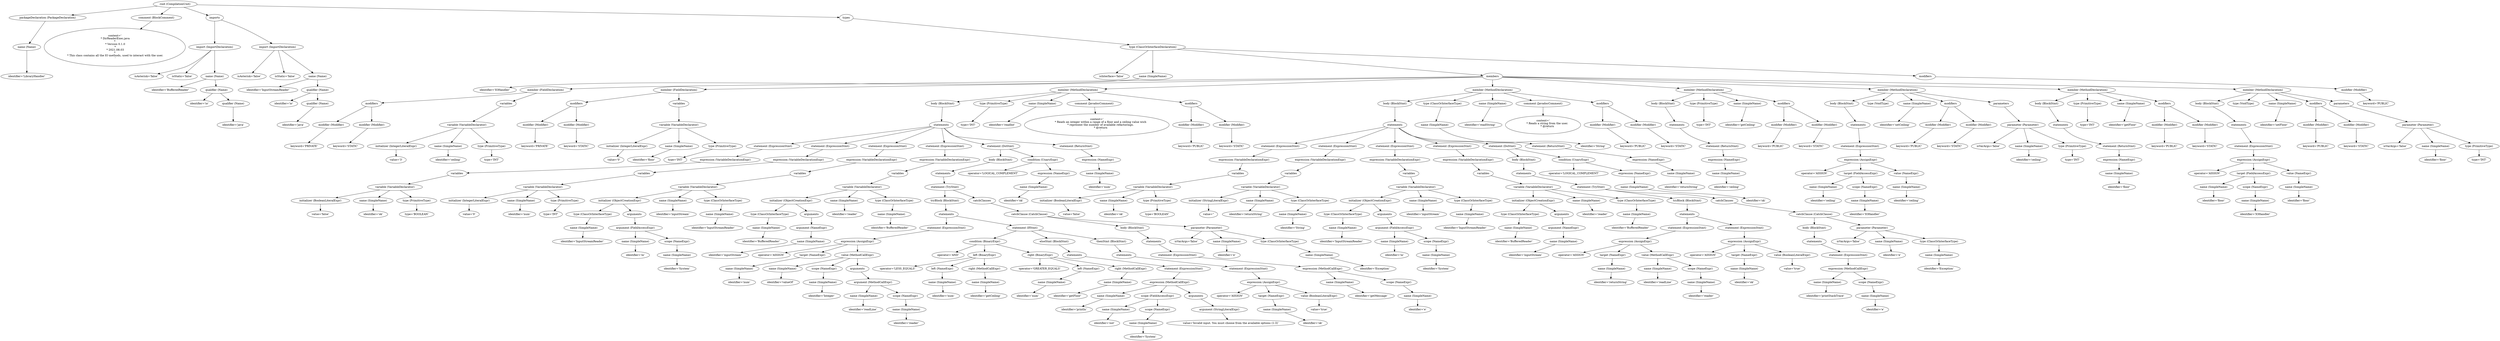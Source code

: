digraph {
n0 [label="root (CompilationUnit)"];
n1 [label="packageDeclaration (PackageDeclaration)"];
n0 -> n1;
n2 [label="name (Name)"];
n1 -> n2;
n3 [label="identifier='LibraryHandler'"];
n2 -> n3;
n4 [label="comment (BlockComment)"];
n0 -> n4;
n5 [label="content='
 * DirReaderExec.java
 * 
 * Version 0.1.0
 *
 * 2021.08.03
 * 
 * This class contains all the IO methods, used to interact with the user.
 '"];
n4 -> n5;
n6 [label="imports"];
n0 -> n6;
n7 [label="import (ImportDeclaration)"];
n6 -> n7;
n8 [label="isAsterisk='false'"];
n7 -> n8;
n9 [label="isStatic='false'"];
n7 -> n9;
n10 [label="name (Name)"];
n7 -> n10;
n11 [label="identifier='BufferedReader'"];
n10 -> n11;
n12 [label="qualifier (Name)"];
n10 -> n12;
n13 [label="identifier='io'"];
n12 -> n13;
n14 [label="qualifier (Name)"];
n12 -> n14;
n15 [label="identifier='java'"];
n14 -> n15;
n16 [label="import (ImportDeclaration)"];
n6 -> n16;
n17 [label="isAsterisk='false'"];
n16 -> n17;
n18 [label="isStatic='false'"];
n16 -> n18;
n19 [label="name (Name)"];
n16 -> n19;
n20 [label="identifier='InputStreamReader'"];
n19 -> n20;
n21 [label="qualifier (Name)"];
n19 -> n21;
n22 [label="identifier='io'"];
n21 -> n22;
n23 [label="qualifier (Name)"];
n21 -> n23;
n24 [label="identifier='java'"];
n23 -> n24;
n25 [label="types"];
n0 -> n25;
n26 [label="type (ClassOrInterfaceDeclaration)"];
n25 -> n26;
n27 [label="isInterface='false'"];
n26 -> n27;
n28 [label="name (SimpleName)"];
n26 -> n28;
n29 [label="identifier='IOHandler'"];
n28 -> n29;
n30 [label="members"];
n26 -> n30;
n31 [label="member (FieldDeclaration)"];
n30 -> n31;
n32 [label="modifiers"];
n31 -> n32;
n33 [label="modifier (Modifier)"];
n32 -> n33;
n34 [label="keyword='PRIVATE'"];
n33 -> n34;
n35 [label="modifier (Modifier)"];
n32 -> n35;
n36 [label="keyword='STATIC'"];
n35 -> n36;
n37 [label="variables"];
n31 -> n37;
n38 [label="variable (VariableDeclarator)"];
n37 -> n38;
n39 [label="initializer (IntegerLiteralExpr)"];
n38 -> n39;
n40 [label="value='3'"];
n39 -> n40;
n41 [label="name (SimpleName)"];
n38 -> n41;
n42 [label="identifier='ceiling'"];
n41 -> n42;
n43 [label="type (PrimitiveType)"];
n38 -> n43;
n44 [label="type='INT'"];
n43 -> n44;
n45 [label="member (FieldDeclaration)"];
n30 -> n45;
n46 [label="modifiers"];
n45 -> n46;
n47 [label="modifier (Modifier)"];
n46 -> n47;
n48 [label="keyword='PRIVATE'"];
n47 -> n48;
n49 [label="modifier (Modifier)"];
n46 -> n49;
n50 [label="keyword='STATIC'"];
n49 -> n50;
n51 [label="variables"];
n45 -> n51;
n52 [label="variable (VariableDeclarator)"];
n51 -> n52;
n53 [label="initializer (IntegerLiteralExpr)"];
n52 -> n53;
n54 [label="value='0'"];
n53 -> n54;
n55 [label="name (SimpleName)"];
n52 -> n55;
n56 [label="identifier='floor'"];
n55 -> n56;
n57 [label="type (PrimitiveType)"];
n52 -> n57;
n58 [label="type='INT'"];
n57 -> n58;
n59 [label="member (MethodDeclaration)"];
n30 -> n59;
n60 [label="body (BlockStmt)"];
n59 -> n60;
n61 [label="statements"];
n60 -> n61;
n62 [label="statement (ExpressionStmt)"];
n61 -> n62;
n63 [label="expression (VariableDeclarationExpr)"];
n62 -> n63;
n64 [label="variables"];
n63 -> n64;
n65 [label="variable (VariableDeclarator)"];
n64 -> n65;
n66 [label="initializer (BooleanLiteralExpr)"];
n65 -> n66;
n67 [label="value='false'"];
n66 -> n67;
n68 [label="name (SimpleName)"];
n65 -> n68;
n69 [label="identifier='ok'"];
n68 -> n69;
n70 [label="type (PrimitiveType)"];
n65 -> n70;
n71 [label="type='BOOLEAN'"];
n70 -> n71;
n72 [label="statement (ExpressionStmt)"];
n61 -> n72;
n73 [label="expression (VariableDeclarationExpr)"];
n72 -> n73;
n74 [label="variables"];
n73 -> n74;
n75 [label="variable (VariableDeclarator)"];
n74 -> n75;
n76 [label="initializer (IntegerLiteralExpr)"];
n75 -> n76;
n77 [label="value='0'"];
n76 -> n77;
n78 [label="name (SimpleName)"];
n75 -> n78;
n79 [label="identifier='num'"];
n78 -> n79;
n80 [label="type (PrimitiveType)"];
n75 -> n80;
n81 [label="type='INT'"];
n80 -> n81;
n82 [label="statement (ExpressionStmt)"];
n61 -> n82;
n83 [label="expression (VariableDeclarationExpr)"];
n82 -> n83;
n84 [label="variables"];
n83 -> n84;
n85 [label="variable (VariableDeclarator)"];
n84 -> n85;
n86 [label="initializer (ObjectCreationExpr)"];
n85 -> n86;
n87 [label="type (ClassOrInterfaceType)"];
n86 -> n87;
n88 [label="name (SimpleName)"];
n87 -> n88;
n89 [label="identifier='InputStreamReader'"];
n88 -> n89;
n90 [label="arguments"];
n86 -> n90;
n91 [label="argument (FieldAccessExpr)"];
n90 -> n91;
n92 [label="name (SimpleName)"];
n91 -> n92;
n93 [label="identifier='in'"];
n92 -> n93;
n94 [label="scope (NameExpr)"];
n91 -> n94;
n95 [label="name (SimpleName)"];
n94 -> n95;
n96 [label="identifier='System'"];
n95 -> n96;
n97 [label="name (SimpleName)"];
n85 -> n97;
n98 [label="identifier='inputStream'"];
n97 -> n98;
n99 [label="type (ClassOrInterfaceType)"];
n85 -> n99;
n100 [label="name (SimpleName)"];
n99 -> n100;
n101 [label="identifier='InputStreamReader'"];
n100 -> n101;
n102 [label="statement (ExpressionStmt)"];
n61 -> n102;
n103 [label="expression (VariableDeclarationExpr)"];
n102 -> n103;
n104 [label="variables"];
n103 -> n104;
n105 [label="variable (VariableDeclarator)"];
n104 -> n105;
n106 [label="initializer (ObjectCreationExpr)"];
n105 -> n106;
n107 [label="type (ClassOrInterfaceType)"];
n106 -> n107;
n108 [label="name (SimpleName)"];
n107 -> n108;
n109 [label="identifier='BufferedReader'"];
n108 -> n109;
n110 [label="arguments"];
n106 -> n110;
n111 [label="argument (NameExpr)"];
n110 -> n111;
n112 [label="name (SimpleName)"];
n111 -> n112;
n113 [label="identifier='inputStream'"];
n112 -> n113;
n114 [label="name (SimpleName)"];
n105 -> n114;
n115 [label="identifier='reader'"];
n114 -> n115;
n116 [label="type (ClassOrInterfaceType)"];
n105 -> n116;
n117 [label="name (SimpleName)"];
n116 -> n117;
n118 [label="identifier='BufferedReader'"];
n117 -> n118;
n119 [label="statement (DoStmt)"];
n61 -> n119;
n120 [label="body (BlockStmt)"];
n119 -> n120;
n121 [label="statements"];
n120 -> n121;
n122 [label="statement (TryStmt)"];
n121 -> n122;
n123 [label="tryBlock (BlockStmt)"];
n122 -> n123;
n124 [label="statements"];
n123 -> n124;
n125 [label="statement (ExpressionStmt)"];
n124 -> n125;
n126 [label="expression (AssignExpr)"];
n125 -> n126;
n127 [label="operator='ASSIGN'"];
n126 -> n127;
n128 [label="target (NameExpr)"];
n126 -> n128;
n129 [label="name (SimpleName)"];
n128 -> n129;
n130 [label="identifier='num'"];
n129 -> n130;
n131 [label="value (MethodCallExpr)"];
n126 -> n131;
n132 [label="name (SimpleName)"];
n131 -> n132;
n133 [label="identifier='valueOf'"];
n132 -> n133;
n134 [label="scope (NameExpr)"];
n131 -> n134;
n135 [label="name (SimpleName)"];
n134 -> n135;
n136 [label="identifier='Integer'"];
n135 -> n136;
n137 [label="arguments"];
n131 -> n137;
n138 [label="argument (MethodCallExpr)"];
n137 -> n138;
n139 [label="name (SimpleName)"];
n138 -> n139;
n140 [label="identifier='readLine'"];
n139 -> n140;
n141 [label="scope (NameExpr)"];
n138 -> n141;
n142 [label="name (SimpleName)"];
n141 -> n142;
n143 [label="identifier='reader'"];
n142 -> n143;
n144 [label="statement (IfStmt)"];
n124 -> n144;
n145 [label="condition (BinaryExpr)"];
n144 -> n145;
n146 [label="operator='AND'"];
n145 -> n146;
n147 [label="left (BinaryExpr)"];
n145 -> n147;
n148 [label="operator='LESS_EQUALS'"];
n147 -> n148;
n149 [label="left (NameExpr)"];
n147 -> n149;
n150 [label="name (SimpleName)"];
n149 -> n150;
n151 [label="identifier='num'"];
n150 -> n151;
n152 [label="right (MethodCallExpr)"];
n147 -> n152;
n153 [label="name (SimpleName)"];
n152 -> n153;
n154 [label="identifier='getCeiling'"];
n153 -> n154;
n155 [label="right (BinaryExpr)"];
n145 -> n155;
n156 [label="operator='GREATER_EQUALS'"];
n155 -> n156;
n157 [label="left (NameExpr)"];
n155 -> n157;
n158 [label="name (SimpleName)"];
n157 -> n158;
n159 [label="identifier='num'"];
n158 -> n159;
n160 [label="right (MethodCallExpr)"];
n155 -> n160;
n161 [label="name (SimpleName)"];
n160 -> n161;
n162 [label="identifier='getFloor'"];
n161 -> n162;
n163 [label="elseStmt (BlockStmt)"];
n144 -> n163;
n164 [label="statements"];
n163 -> n164;
n165 [label="statement (ExpressionStmt)"];
n164 -> n165;
n166 [label="expression (MethodCallExpr)"];
n165 -> n166;
n167 [label="name (SimpleName)"];
n166 -> n167;
n168 [label="identifier='println'"];
n167 -> n168;
n169 [label="scope (FieldAccessExpr)"];
n166 -> n169;
n170 [label="name (SimpleName)"];
n169 -> n170;
n171 [label="identifier='out'"];
n170 -> n171;
n172 [label="scope (NameExpr)"];
n169 -> n172;
n173 [label="name (SimpleName)"];
n172 -> n173;
n174 [label="identifier='System'"];
n173 -> n174;
n175 [label="arguments"];
n166 -> n175;
n176 [label="argument (StringLiteralExpr)"];
n175 -> n176;
n177 [label="value='Invalid input. You must choose from the available options (1-3)'"];
n176 -> n177;
n178 [label="thenStmt (BlockStmt)"];
n144 -> n178;
n179 [label="statements"];
n178 -> n179;
n180 [label="statement (ExpressionStmt)"];
n179 -> n180;
n181 [label="expression (AssignExpr)"];
n180 -> n181;
n182 [label="operator='ASSIGN'"];
n181 -> n182;
n183 [label="target (NameExpr)"];
n181 -> n183;
n184 [label="name (SimpleName)"];
n183 -> n184;
n185 [label="identifier='ok'"];
n184 -> n185;
n186 [label="value (BooleanLiteralExpr)"];
n181 -> n186;
n187 [label="value='true'"];
n186 -> n187;
n188 [label="catchClauses"];
n122 -> n188;
n189 [label="catchClause (CatchClause)"];
n188 -> n189;
n190 [label="body (BlockStmt)"];
n189 -> n190;
n191 [label="statements"];
n190 -> n191;
n192 [label="statement (ExpressionStmt)"];
n191 -> n192;
n193 [label="expression (MethodCallExpr)"];
n192 -> n193;
n194 [label="name (SimpleName)"];
n193 -> n194;
n195 [label="identifier='getMessage'"];
n194 -> n195;
n196 [label="scope (NameExpr)"];
n193 -> n196;
n197 [label="name (SimpleName)"];
n196 -> n197;
n198 [label="identifier='e'"];
n197 -> n198;
n199 [label="parameter (Parameter)"];
n189 -> n199;
n200 [label="isVarArgs='false'"];
n199 -> n200;
n201 [label="name (SimpleName)"];
n199 -> n201;
n202 [label="identifier='e'"];
n201 -> n202;
n203 [label="type (ClassOrInterfaceType)"];
n199 -> n203;
n204 [label="name (SimpleName)"];
n203 -> n204;
n205 [label="identifier='Exception'"];
n204 -> n205;
n206 [label="condition (UnaryExpr)"];
n119 -> n206;
n207 [label="operator='LOGICAL_COMPLEMENT'"];
n206 -> n207;
n208 [label="expression (NameExpr)"];
n206 -> n208;
n209 [label="name (SimpleName)"];
n208 -> n209;
n210 [label="identifier='ok'"];
n209 -> n210;
n211 [label="statement (ReturnStmt)"];
n61 -> n211;
n212 [label="expression (NameExpr)"];
n211 -> n212;
n213 [label="name (SimpleName)"];
n212 -> n213;
n214 [label="identifier='num'"];
n213 -> n214;
n215 [label="type (PrimitiveType)"];
n59 -> n215;
n216 [label="type='INT'"];
n215 -> n216;
n217 [label="name (SimpleName)"];
n59 -> n217;
n218 [label="identifier='readInt'"];
n217 -> n218;
n219 [label="comment (JavadocComment)"];
n59 -> n219;
n220 [label="content='
         * Reads an integer within a range of a floor and a ceiling value wich
         * represent the number of available refactorings.
         * @return
         '"];
n219 -> n220;
n221 [label="modifiers"];
n59 -> n221;
n222 [label="modifier (Modifier)"];
n221 -> n222;
n223 [label="keyword='PUBLIC'"];
n222 -> n223;
n224 [label="modifier (Modifier)"];
n221 -> n224;
n225 [label="keyword='STATIC'"];
n224 -> n225;
n226 [label="member (MethodDeclaration)"];
n30 -> n226;
n227 [label="body (BlockStmt)"];
n226 -> n227;
n228 [label="statements"];
n227 -> n228;
n229 [label="statement (ExpressionStmt)"];
n228 -> n229;
n230 [label="expression (VariableDeclarationExpr)"];
n229 -> n230;
n231 [label="variables"];
n230 -> n231;
n232 [label="variable (VariableDeclarator)"];
n231 -> n232;
n233 [label="initializer (BooleanLiteralExpr)"];
n232 -> n233;
n234 [label="value='false'"];
n233 -> n234;
n235 [label="name (SimpleName)"];
n232 -> n235;
n236 [label="identifier='ok'"];
n235 -> n236;
n237 [label="type (PrimitiveType)"];
n232 -> n237;
n238 [label="type='BOOLEAN'"];
n237 -> n238;
n239 [label="statement (ExpressionStmt)"];
n228 -> n239;
n240 [label="expression (VariableDeclarationExpr)"];
n239 -> n240;
n241 [label="variables"];
n240 -> n241;
n242 [label="variable (VariableDeclarator)"];
n241 -> n242;
n243 [label="initializer (StringLiteralExpr)"];
n242 -> n243;
n244 [label="value=''"];
n243 -> n244;
n245 [label="name (SimpleName)"];
n242 -> n245;
n246 [label="identifier='returnString'"];
n245 -> n246;
n247 [label="type (ClassOrInterfaceType)"];
n242 -> n247;
n248 [label="name (SimpleName)"];
n247 -> n248;
n249 [label="identifier='String'"];
n248 -> n249;
n250 [label="statement (ExpressionStmt)"];
n228 -> n250;
n251 [label="expression (VariableDeclarationExpr)"];
n250 -> n251;
n252 [label="variables"];
n251 -> n252;
n253 [label="variable (VariableDeclarator)"];
n252 -> n253;
n254 [label="initializer (ObjectCreationExpr)"];
n253 -> n254;
n255 [label="type (ClassOrInterfaceType)"];
n254 -> n255;
n256 [label="name (SimpleName)"];
n255 -> n256;
n257 [label="identifier='InputStreamReader'"];
n256 -> n257;
n258 [label="arguments"];
n254 -> n258;
n259 [label="argument (FieldAccessExpr)"];
n258 -> n259;
n260 [label="name (SimpleName)"];
n259 -> n260;
n261 [label="identifier='in'"];
n260 -> n261;
n262 [label="scope (NameExpr)"];
n259 -> n262;
n263 [label="name (SimpleName)"];
n262 -> n263;
n264 [label="identifier='System'"];
n263 -> n264;
n265 [label="name (SimpleName)"];
n253 -> n265;
n266 [label="identifier='inputStream'"];
n265 -> n266;
n267 [label="type (ClassOrInterfaceType)"];
n253 -> n267;
n268 [label="name (SimpleName)"];
n267 -> n268;
n269 [label="identifier='InputStreamReader'"];
n268 -> n269;
n270 [label="statement (ExpressionStmt)"];
n228 -> n270;
n271 [label="expression (VariableDeclarationExpr)"];
n270 -> n271;
n272 [label="variables"];
n271 -> n272;
n273 [label="variable (VariableDeclarator)"];
n272 -> n273;
n274 [label="initializer (ObjectCreationExpr)"];
n273 -> n274;
n275 [label="type (ClassOrInterfaceType)"];
n274 -> n275;
n276 [label="name (SimpleName)"];
n275 -> n276;
n277 [label="identifier='BufferedReader'"];
n276 -> n277;
n278 [label="arguments"];
n274 -> n278;
n279 [label="argument (NameExpr)"];
n278 -> n279;
n280 [label="name (SimpleName)"];
n279 -> n280;
n281 [label="identifier='inputStream'"];
n280 -> n281;
n282 [label="name (SimpleName)"];
n273 -> n282;
n283 [label="identifier='reader'"];
n282 -> n283;
n284 [label="type (ClassOrInterfaceType)"];
n273 -> n284;
n285 [label="name (SimpleName)"];
n284 -> n285;
n286 [label="identifier='BufferedReader'"];
n285 -> n286;
n287 [label="statement (DoStmt)"];
n228 -> n287;
n288 [label="body (BlockStmt)"];
n287 -> n288;
n289 [label="statements"];
n288 -> n289;
n290 [label="statement (TryStmt)"];
n289 -> n290;
n291 [label="tryBlock (BlockStmt)"];
n290 -> n291;
n292 [label="statements"];
n291 -> n292;
n293 [label="statement (ExpressionStmt)"];
n292 -> n293;
n294 [label="expression (AssignExpr)"];
n293 -> n294;
n295 [label="operator='ASSIGN'"];
n294 -> n295;
n296 [label="target (NameExpr)"];
n294 -> n296;
n297 [label="name (SimpleName)"];
n296 -> n297;
n298 [label="identifier='returnString'"];
n297 -> n298;
n299 [label="value (MethodCallExpr)"];
n294 -> n299;
n300 [label="name (SimpleName)"];
n299 -> n300;
n301 [label="identifier='readLine'"];
n300 -> n301;
n302 [label="scope (NameExpr)"];
n299 -> n302;
n303 [label="name (SimpleName)"];
n302 -> n303;
n304 [label="identifier='reader'"];
n303 -> n304;
n305 [label="statement (ExpressionStmt)"];
n292 -> n305;
n306 [label="expression (AssignExpr)"];
n305 -> n306;
n307 [label="operator='ASSIGN'"];
n306 -> n307;
n308 [label="target (NameExpr)"];
n306 -> n308;
n309 [label="name (SimpleName)"];
n308 -> n309;
n310 [label="identifier='ok'"];
n309 -> n310;
n311 [label="value (BooleanLiteralExpr)"];
n306 -> n311;
n312 [label="value='true'"];
n311 -> n312;
n313 [label="catchClauses"];
n290 -> n313;
n314 [label="catchClause (CatchClause)"];
n313 -> n314;
n315 [label="body (BlockStmt)"];
n314 -> n315;
n316 [label="statements"];
n315 -> n316;
n317 [label="statement (ExpressionStmt)"];
n316 -> n317;
n318 [label="expression (MethodCallExpr)"];
n317 -> n318;
n319 [label="name (SimpleName)"];
n318 -> n319;
n320 [label="identifier='printStackTrace'"];
n319 -> n320;
n321 [label="scope (NameExpr)"];
n318 -> n321;
n322 [label="name (SimpleName)"];
n321 -> n322;
n323 [label="identifier='e'"];
n322 -> n323;
n324 [label="parameter (Parameter)"];
n314 -> n324;
n325 [label="isVarArgs='false'"];
n324 -> n325;
n326 [label="name (SimpleName)"];
n324 -> n326;
n327 [label="identifier='e'"];
n326 -> n327;
n328 [label="type (ClassOrInterfaceType)"];
n324 -> n328;
n329 [label="name (SimpleName)"];
n328 -> n329;
n330 [label="identifier='Exception'"];
n329 -> n330;
n331 [label="condition (UnaryExpr)"];
n287 -> n331;
n332 [label="operator='LOGICAL_COMPLEMENT'"];
n331 -> n332;
n333 [label="expression (NameExpr)"];
n331 -> n333;
n334 [label="name (SimpleName)"];
n333 -> n334;
n335 [label="identifier='ok'"];
n334 -> n335;
n336 [label="statement (ReturnStmt)"];
n228 -> n336;
n337 [label="expression (NameExpr)"];
n336 -> n337;
n338 [label="name (SimpleName)"];
n337 -> n338;
n339 [label="identifier='returnString'"];
n338 -> n339;
n340 [label="type (ClassOrInterfaceType)"];
n226 -> n340;
n341 [label="name (SimpleName)"];
n340 -> n341;
n342 [label="identifier='String'"];
n341 -> n342;
n343 [label="name (SimpleName)"];
n226 -> n343;
n344 [label="identifier='readString'"];
n343 -> n344;
n345 [label="comment (JavadocComment)"];
n226 -> n345;
n346 [label="content='
          * Reads a string from the user.
          * @return
          '"];
n345 -> n346;
n347 [label="modifiers"];
n226 -> n347;
n348 [label="modifier (Modifier)"];
n347 -> n348;
n349 [label="keyword='PUBLIC'"];
n348 -> n349;
n350 [label="modifier (Modifier)"];
n347 -> n350;
n351 [label="keyword='STATIC'"];
n350 -> n351;
n352 [label="member (MethodDeclaration)"];
n30 -> n352;
n353 [label="body (BlockStmt)"];
n352 -> n353;
n354 [label="statements"];
n353 -> n354;
n355 [label="statement (ReturnStmt)"];
n354 -> n355;
n356 [label="expression (NameExpr)"];
n355 -> n356;
n357 [label="name (SimpleName)"];
n356 -> n357;
n358 [label="identifier='ceiling'"];
n357 -> n358;
n359 [label="type (PrimitiveType)"];
n352 -> n359;
n360 [label="type='INT'"];
n359 -> n360;
n361 [label="name (SimpleName)"];
n352 -> n361;
n362 [label="identifier='getCeiling'"];
n361 -> n362;
n363 [label="modifiers"];
n352 -> n363;
n364 [label="modifier (Modifier)"];
n363 -> n364;
n365 [label="keyword='PUBLIC'"];
n364 -> n365;
n366 [label="modifier (Modifier)"];
n363 -> n366;
n367 [label="keyword='STATIC'"];
n366 -> n367;
n368 [label="member (MethodDeclaration)"];
n30 -> n368;
n369 [label="body (BlockStmt)"];
n368 -> n369;
n370 [label="statements"];
n369 -> n370;
n371 [label="statement (ExpressionStmt)"];
n370 -> n371;
n372 [label="expression (AssignExpr)"];
n371 -> n372;
n373 [label="operator='ASSIGN'"];
n372 -> n373;
n374 [label="target (FieldAccessExpr)"];
n372 -> n374;
n375 [label="name (SimpleName)"];
n374 -> n375;
n376 [label="identifier='ceiling'"];
n375 -> n376;
n377 [label="scope (NameExpr)"];
n374 -> n377;
n378 [label="name (SimpleName)"];
n377 -> n378;
n379 [label="identifier='IOHandler'"];
n378 -> n379;
n380 [label="value (NameExpr)"];
n372 -> n380;
n381 [label="name (SimpleName)"];
n380 -> n381;
n382 [label="identifier='ceiling'"];
n381 -> n382;
n383 [label="type (VoidType)"];
n368 -> n383;
n384 [label="name (SimpleName)"];
n368 -> n384;
n385 [label="identifier='setCeiling'"];
n384 -> n385;
n386 [label="modifiers"];
n368 -> n386;
n387 [label="modifier (Modifier)"];
n386 -> n387;
n388 [label="keyword='PUBLIC'"];
n387 -> n388;
n389 [label="modifier (Modifier)"];
n386 -> n389;
n390 [label="keyword='STATIC'"];
n389 -> n390;
n391 [label="parameters"];
n368 -> n391;
n392 [label="parameter (Parameter)"];
n391 -> n392;
n393 [label="isVarArgs='false'"];
n392 -> n393;
n394 [label="name (SimpleName)"];
n392 -> n394;
n395 [label="identifier='ceiling'"];
n394 -> n395;
n396 [label="type (PrimitiveType)"];
n392 -> n396;
n397 [label="type='INT'"];
n396 -> n397;
n398 [label="member (MethodDeclaration)"];
n30 -> n398;
n399 [label="body (BlockStmt)"];
n398 -> n399;
n400 [label="statements"];
n399 -> n400;
n401 [label="statement (ReturnStmt)"];
n400 -> n401;
n402 [label="expression (NameExpr)"];
n401 -> n402;
n403 [label="name (SimpleName)"];
n402 -> n403;
n404 [label="identifier='floor'"];
n403 -> n404;
n405 [label="type (PrimitiveType)"];
n398 -> n405;
n406 [label="type='INT'"];
n405 -> n406;
n407 [label="name (SimpleName)"];
n398 -> n407;
n408 [label="identifier='getFloor'"];
n407 -> n408;
n409 [label="modifiers"];
n398 -> n409;
n410 [label="modifier (Modifier)"];
n409 -> n410;
n411 [label="keyword='PUBLIC'"];
n410 -> n411;
n412 [label="modifier (Modifier)"];
n409 -> n412;
n413 [label="keyword='STATIC'"];
n412 -> n413;
n414 [label="member (MethodDeclaration)"];
n30 -> n414;
n415 [label="body (BlockStmt)"];
n414 -> n415;
n416 [label="statements"];
n415 -> n416;
n417 [label="statement (ExpressionStmt)"];
n416 -> n417;
n418 [label="expression (AssignExpr)"];
n417 -> n418;
n419 [label="operator='ASSIGN'"];
n418 -> n419;
n420 [label="target (FieldAccessExpr)"];
n418 -> n420;
n421 [label="name (SimpleName)"];
n420 -> n421;
n422 [label="identifier='floor'"];
n421 -> n422;
n423 [label="scope (NameExpr)"];
n420 -> n423;
n424 [label="name (SimpleName)"];
n423 -> n424;
n425 [label="identifier='IOHandler'"];
n424 -> n425;
n426 [label="value (NameExpr)"];
n418 -> n426;
n427 [label="name (SimpleName)"];
n426 -> n427;
n428 [label="identifier='floor'"];
n427 -> n428;
n429 [label="type (VoidType)"];
n414 -> n429;
n430 [label="name (SimpleName)"];
n414 -> n430;
n431 [label="identifier='setFloor'"];
n430 -> n431;
n432 [label="modifiers"];
n414 -> n432;
n433 [label="modifier (Modifier)"];
n432 -> n433;
n434 [label="keyword='PUBLIC'"];
n433 -> n434;
n435 [label="modifier (Modifier)"];
n432 -> n435;
n436 [label="keyword='STATIC'"];
n435 -> n436;
n437 [label="parameters"];
n414 -> n437;
n438 [label="parameter (Parameter)"];
n437 -> n438;
n439 [label="isVarArgs='false'"];
n438 -> n439;
n440 [label="name (SimpleName)"];
n438 -> n440;
n441 [label="identifier='floor'"];
n440 -> n441;
n442 [label="type (PrimitiveType)"];
n438 -> n442;
n443 [label="type='INT'"];
n442 -> n443;
n444 [label="modifiers"];
n26 -> n444;
n445 [label="modifier (Modifier)"];
n444 -> n445;
n446 [label="keyword='PUBLIC'"];
n445 -> n446;
}